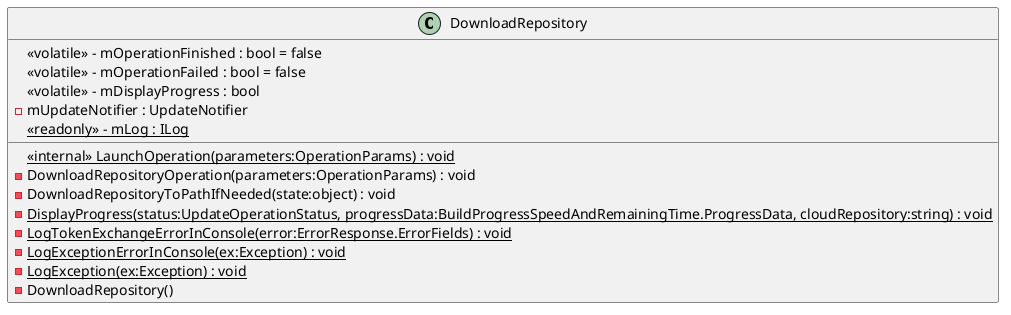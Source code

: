 @startuml
class DownloadRepository {
    <<internal>> {static} LaunchOperation(parameters:OperationParams) : void
    - DownloadRepositoryOperation(parameters:OperationParams) : void
    - DownloadRepositoryToPathIfNeeded(state:object) : void
    {static} - DisplayProgress(status:UpdateOperationStatus, progressData:BuildProgressSpeedAndRemainingTime.ProgressData, cloudRepository:string) : void
    {static} - LogTokenExchangeErrorInConsole(error:ErrorResponse.ErrorFields) : void
    {static} - LogExceptionErrorInConsole(ex:Exception) : void
    {static} - LogException(ex:Exception) : void
    - DownloadRepository()
    <<volatile>> - mOperationFinished : bool = false
    <<volatile>> - mOperationFailed : bool = false
    <<volatile>> - mDisplayProgress : bool
    - mUpdateNotifier : UpdateNotifier
    {static} <<readonly>> - mLog : ILog
}
@enduml
